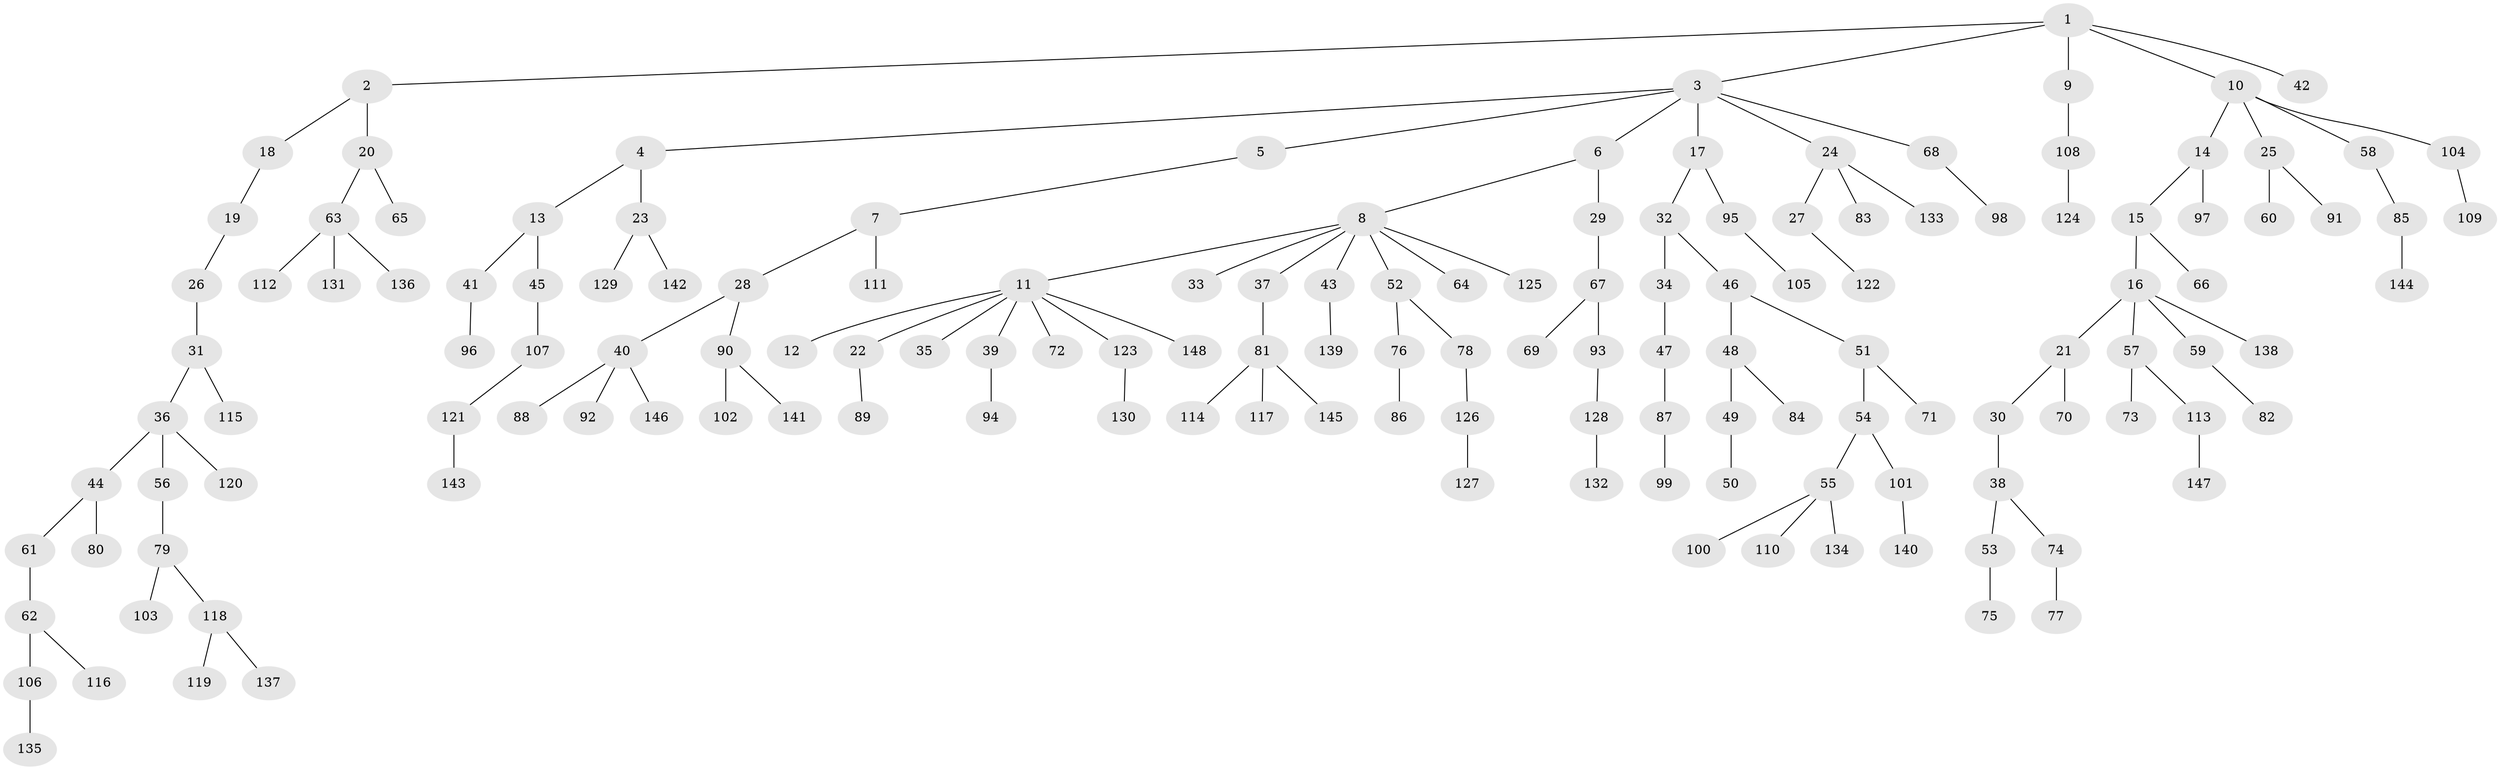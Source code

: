 // coarse degree distribution, {5: 0.019801980198019802, 4: 0.0297029702970297, 8: 0.019801980198019802, 3: 0.13861386138613863, 2: 0.2376237623762376, 7: 0.009900990099009901, 6: 0.019801980198019802, 1: 0.5247524752475248}
// Generated by graph-tools (version 1.1) at 2025/52/02/27/25 19:52:09]
// undirected, 148 vertices, 147 edges
graph export_dot {
graph [start="1"]
  node [color=gray90,style=filled];
  1;
  2;
  3;
  4;
  5;
  6;
  7;
  8;
  9;
  10;
  11;
  12;
  13;
  14;
  15;
  16;
  17;
  18;
  19;
  20;
  21;
  22;
  23;
  24;
  25;
  26;
  27;
  28;
  29;
  30;
  31;
  32;
  33;
  34;
  35;
  36;
  37;
  38;
  39;
  40;
  41;
  42;
  43;
  44;
  45;
  46;
  47;
  48;
  49;
  50;
  51;
  52;
  53;
  54;
  55;
  56;
  57;
  58;
  59;
  60;
  61;
  62;
  63;
  64;
  65;
  66;
  67;
  68;
  69;
  70;
  71;
  72;
  73;
  74;
  75;
  76;
  77;
  78;
  79;
  80;
  81;
  82;
  83;
  84;
  85;
  86;
  87;
  88;
  89;
  90;
  91;
  92;
  93;
  94;
  95;
  96;
  97;
  98;
  99;
  100;
  101;
  102;
  103;
  104;
  105;
  106;
  107;
  108;
  109;
  110;
  111;
  112;
  113;
  114;
  115;
  116;
  117;
  118;
  119;
  120;
  121;
  122;
  123;
  124;
  125;
  126;
  127;
  128;
  129;
  130;
  131;
  132;
  133;
  134;
  135;
  136;
  137;
  138;
  139;
  140;
  141;
  142;
  143;
  144;
  145;
  146;
  147;
  148;
  1 -- 2;
  1 -- 3;
  1 -- 9;
  1 -- 10;
  1 -- 42;
  2 -- 18;
  2 -- 20;
  3 -- 4;
  3 -- 5;
  3 -- 6;
  3 -- 17;
  3 -- 24;
  3 -- 68;
  4 -- 13;
  4 -- 23;
  5 -- 7;
  6 -- 8;
  6 -- 29;
  7 -- 28;
  7 -- 111;
  8 -- 11;
  8 -- 33;
  8 -- 37;
  8 -- 43;
  8 -- 52;
  8 -- 64;
  8 -- 125;
  9 -- 108;
  10 -- 14;
  10 -- 25;
  10 -- 58;
  10 -- 104;
  11 -- 12;
  11 -- 22;
  11 -- 35;
  11 -- 39;
  11 -- 72;
  11 -- 123;
  11 -- 148;
  13 -- 41;
  13 -- 45;
  14 -- 15;
  14 -- 97;
  15 -- 16;
  15 -- 66;
  16 -- 21;
  16 -- 57;
  16 -- 59;
  16 -- 138;
  17 -- 32;
  17 -- 95;
  18 -- 19;
  19 -- 26;
  20 -- 63;
  20 -- 65;
  21 -- 30;
  21 -- 70;
  22 -- 89;
  23 -- 129;
  23 -- 142;
  24 -- 27;
  24 -- 83;
  24 -- 133;
  25 -- 60;
  25 -- 91;
  26 -- 31;
  27 -- 122;
  28 -- 40;
  28 -- 90;
  29 -- 67;
  30 -- 38;
  31 -- 36;
  31 -- 115;
  32 -- 34;
  32 -- 46;
  34 -- 47;
  36 -- 44;
  36 -- 56;
  36 -- 120;
  37 -- 81;
  38 -- 53;
  38 -- 74;
  39 -- 94;
  40 -- 88;
  40 -- 92;
  40 -- 146;
  41 -- 96;
  43 -- 139;
  44 -- 61;
  44 -- 80;
  45 -- 107;
  46 -- 48;
  46 -- 51;
  47 -- 87;
  48 -- 49;
  48 -- 84;
  49 -- 50;
  51 -- 54;
  51 -- 71;
  52 -- 76;
  52 -- 78;
  53 -- 75;
  54 -- 55;
  54 -- 101;
  55 -- 100;
  55 -- 110;
  55 -- 134;
  56 -- 79;
  57 -- 73;
  57 -- 113;
  58 -- 85;
  59 -- 82;
  61 -- 62;
  62 -- 106;
  62 -- 116;
  63 -- 112;
  63 -- 131;
  63 -- 136;
  67 -- 69;
  67 -- 93;
  68 -- 98;
  74 -- 77;
  76 -- 86;
  78 -- 126;
  79 -- 103;
  79 -- 118;
  81 -- 114;
  81 -- 117;
  81 -- 145;
  85 -- 144;
  87 -- 99;
  90 -- 102;
  90 -- 141;
  93 -- 128;
  95 -- 105;
  101 -- 140;
  104 -- 109;
  106 -- 135;
  107 -- 121;
  108 -- 124;
  113 -- 147;
  118 -- 119;
  118 -- 137;
  121 -- 143;
  123 -- 130;
  126 -- 127;
  128 -- 132;
}
